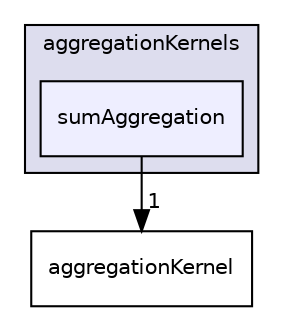 digraph "sumAggregation" {
  bgcolor=transparent;
  compound=true
  node [ fontsize="10", fontname="Helvetica"];
  edge [ labelfontsize="10", labelfontname="Helvetica"];
  subgraph clusterdir_62f86ef0c260ceaf3b93a8b1f701039a {
    graph [ bgcolor="#ddddee", pencolor="black", label="aggregationKernels" fontname="Helvetica", fontsize="10", URL="dir_62f86ef0c260ceaf3b93a8b1f701039a.html"]
  dir_96c7237ba7f48be7590b77be5af6541f [shape=box, label="sumAggregation", style="filled", fillcolor="#eeeeff", pencolor="black", URL="dir_96c7237ba7f48be7590b77be5af6541f.html"];
  }
  dir_a48c39aac25b9d92c13c5141c3503af1 [shape=box label="aggregationKernel" URL="dir_a48c39aac25b9d92c13c5141c3503af1.html"];
  dir_96c7237ba7f48be7590b77be5af6541f->dir_a48c39aac25b9d92c13c5141c3503af1 [headlabel="1", labeldistance=1.5 headhref="dir_000344_000005.html"];
}
